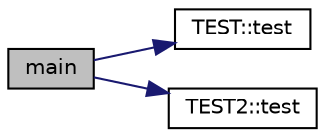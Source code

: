 digraph "main"
{
 // LATEX_PDF_SIZE
  edge [fontname="Helvetica",fontsize="10",labelfontname="Helvetica",labelfontsize="10"];
  node [fontname="Helvetica",fontsize="10",shape=record];
  rankdir="LR";
  Node1 [label="main",height=0.2,width=0.4,color="black", fillcolor="grey75", style="filled", fontcolor="black",tooltip="メイン関数"];
  Node1 -> Node2 [color="midnightblue",fontsize="10",style="solid",fontname="Helvetica"];
  Node2 [label="TEST::test",height=0.2,width=0.4,color="black", fillcolor="white", style="filled",URL="$classTEST.html#a9c262bbf444d46f46238cc88eea0dc64",tooltip="継承してもらう関数  詳しくはtest2.h"];
  Node1 -> Node3 [color="midnightblue",fontsize="10",style="solid",fontname="Helvetica"];
  Node3 [label="TEST2::test",height=0.2,width=0.4,color="black", fillcolor="white", style="filled",URL="$classTEST2.html#a283667580611c1ab43efefa0d6f51d78",tooltip="継承している関数"];
}
